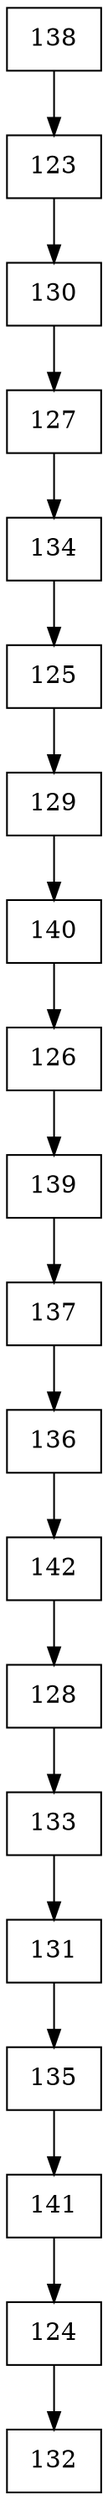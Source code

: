 digraph G {
  node [shape=record];
  node0 [label="{138}"];
  node0 -> node1;
  node1 [label="{123}"];
  node1 -> node2;
  node2 [label="{130}"];
  node2 -> node3;
  node3 [label="{127}"];
  node3 -> node4;
  node4 [label="{134}"];
  node4 -> node5;
  node5 [label="{125}"];
  node5 -> node6;
  node6 [label="{129}"];
  node6 -> node7;
  node7 [label="{140}"];
  node7 -> node8;
  node8 [label="{126}"];
  node8 -> node9;
  node9 [label="{139}"];
  node9 -> node10;
  node10 [label="{137}"];
  node10 -> node11;
  node11 [label="{136}"];
  node11 -> node12;
  node12 [label="{142}"];
  node12 -> node13;
  node13 [label="{128}"];
  node13 -> node14;
  node14 [label="{133}"];
  node14 -> node15;
  node15 [label="{131}"];
  node15 -> node16;
  node16 [label="{135}"];
  node16 -> node17;
  node17 [label="{141}"];
  node17 -> node18;
  node18 [label="{124}"];
  node18 -> node19;
  node19 [label="{132}"];
}
